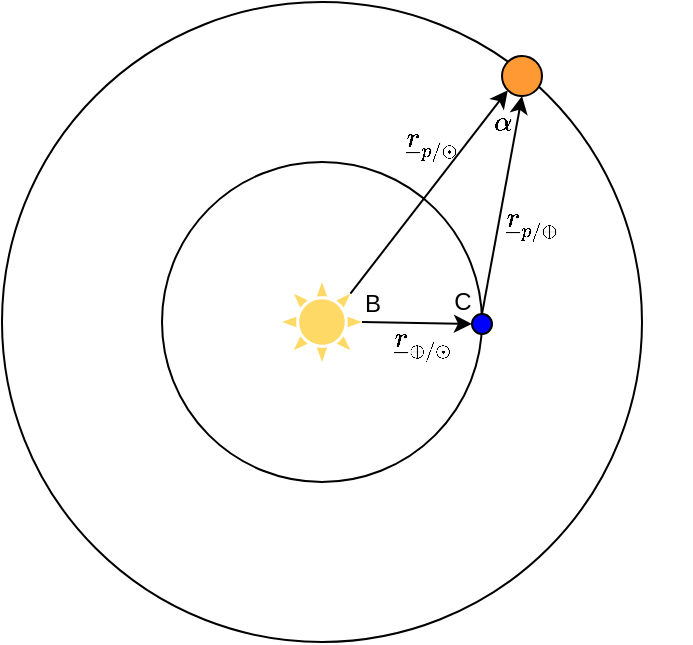 <mxfile version="12.3.9" type="device" pages="1"><diagram id="kk9I3-GR2MH5To5xrdna" name="Page-1"><mxGraphModel dx="644" dy="293" grid="1" gridSize="10" guides="1" tooltips="1" connect="1" arrows="1" fold="1" page="1" pageScale="1" pageWidth="850" pageHeight="1100" math="1" shadow="0"><root><mxCell id="0"/><mxCell id="1" parent="0"/><mxCell id="skeYJ9iTr57PS84pygjI-2" value="" style="ellipse;whiteSpace=wrap;html=1;aspect=fixed;fillColor=none;" vertex="1" parent="1"><mxGeometry x="320" y="200" width="160" height="160" as="geometry"/></mxCell><mxCell id="skeYJ9iTr57PS84pygjI-3" value="" style="ellipse;whiteSpace=wrap;html=1;aspect=fixed;fillColor=none;" vertex="1" parent="1"><mxGeometry x="240" y="120" width="320" height="320" as="geometry"/></mxCell><mxCell id="skeYJ9iTr57PS84pygjI-1" value="" style="shape=mxgraph.signs.nature.sun_3;html=1;fillColor=#FFD966;strokeColor=none;verticalLabelPosition=bottom;verticalAlign=top;align=center;" vertex="1" parent="1"><mxGeometry x="380" y="260" width="40" height="40" as="geometry"/></mxCell><mxCell id="skeYJ9iTr57PS84pygjI-4" value="" style="ellipse;whiteSpace=wrap;html=1;aspect=fixed;fillColor=#FF9933;" vertex="1" parent="1"><mxGeometry x="490" y="147" width="20" height="20" as="geometry"/></mxCell><mxCell id="skeYJ9iTr57PS84pygjI-5" value="" style="ellipse;whiteSpace=wrap;html=1;aspect=fixed;fillColor=#0000FF;" vertex="1" parent="1"><mxGeometry x="475" y="276" width="10" height="10" as="geometry"/></mxCell><mxCell id="skeYJ9iTr57PS84pygjI-6" value="" style="endArrow=classic;html=1;entryX=0;entryY=1;entryDx=0;entryDy=0;exitX=0.855;exitY=0.145;exitDx=0;exitDy=0;exitPerimeter=0;" edge="1" parent="1" source="skeYJ9iTr57PS84pygjI-1" target="skeYJ9iTr57PS84pygjI-4"><mxGeometry width="50" height="50" relative="1" as="geometry"><mxPoint x="660" y="130" as="sourcePoint"/><mxPoint x="710" y="80" as="targetPoint"/></mxGeometry></mxCell><mxCell id="skeYJ9iTr57PS84pygjI-7" value="" style="endArrow=classic;html=1;exitX=1;exitY=0.5;exitDx=0;exitDy=0;exitPerimeter=0;entryX=0;entryY=0.5;entryDx=0;entryDy=0;" edge="1" parent="1" source="skeYJ9iTr57PS84pygjI-1" target="skeYJ9iTr57PS84pygjI-5"><mxGeometry width="50" height="50" relative="1" as="geometry"><mxPoint x="700" y="250" as="sourcePoint"/><mxPoint x="750" y="200" as="targetPoint"/></mxGeometry></mxCell><mxCell id="skeYJ9iTr57PS84pygjI-8" value="" style="endArrow=classic;html=1;exitX=0.5;exitY=0;exitDx=0;exitDy=0;entryX=0.5;entryY=1;entryDx=0;entryDy=0;" edge="1" parent="1" source="skeYJ9iTr57PS84pygjI-5" target="skeYJ9iTr57PS84pygjI-4"><mxGeometry width="50" height="50" relative="1" as="geometry"><mxPoint x="660" y="220" as="sourcePoint"/><mxPoint x="710" y="170" as="targetPoint"/></mxGeometry></mxCell><mxCell id="skeYJ9iTr57PS84pygjI-9" value="$$\alpha$$" style="text;html=1;align=center;verticalAlign=middle;resizable=0;points=[];;autosize=1;" vertex="1" parent="1"><mxGeometry x="455" y="170" width="70" height="20" as="geometry"/></mxCell><mxCell id="skeYJ9iTr57PS84pygjI-10" value="$$\underline{r}_{p/\odot}$$" style="text;html=1;align=center;verticalAlign=middle;resizable=0;points=[];;autosize=1;" vertex="1" parent="1"><mxGeometry x="375" y="180" width="160" height="20" as="geometry"/></mxCell><mxCell id="skeYJ9iTr57PS84pygjI-11" value="$$\underline{r}_{\oplus/\odot}$$" style="text;html=1;align=center;verticalAlign=middle;resizable=0;points=[];;autosize=1;" vertex="1" parent="1"><mxGeometry x="360" y="280" width="180" height="20" as="geometry"/></mxCell><mxCell id="skeYJ9iTr57PS84pygjI-12" value="B" style="text;html=1;align=center;verticalAlign=middle;resizable=0;points=[];;autosize=1;" vertex="1" parent="1"><mxGeometry x="414.5" y="261" width="20" height="20" as="geometry"/></mxCell><mxCell id="skeYJ9iTr57PS84pygjI-13" value="C" style="text;html=1;align=center;verticalAlign=middle;resizable=0;points=[];;autosize=1;" vertex="1" parent="1"><mxGeometry x="460" y="260" width="20" height="20" as="geometry"/></mxCell><mxCell id="skeYJ9iTr57PS84pygjI-14" value="$$\underline{r}_{p/\oplus}$$" style="text;html=1;align=center;verticalAlign=middle;resizable=0;points=[];;autosize=1;" vertex="1" parent="1"><mxGeometry x="424.5" y="220" width="160" height="20" as="geometry"/></mxCell></root></mxGraphModel></diagram></mxfile>